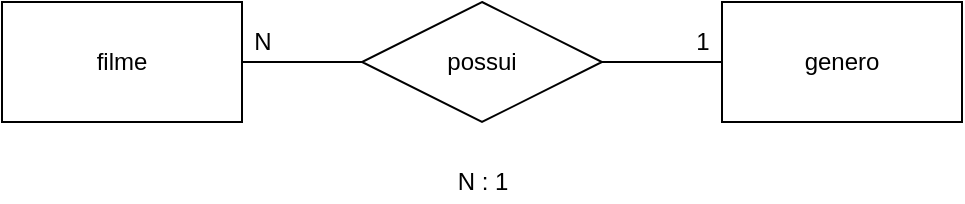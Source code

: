 <mxfile version="14.9.4" type="device" pages="2"><diagram id="4HQttBCM1b_2H2hwBRp1" name="MER"><mxGraphModel dx="940" dy="626" grid="1" gridSize="10" guides="1" tooltips="1" connect="1" arrows="1" fold="1" page="1" pageScale="1" pageWidth="827" pageHeight="1169" math="0" shadow="0"><root><mxCell id="0"/><mxCell id="1" parent="0"/><mxCell id="qoP98t0ngKJKVCmFGgvU-8" style="edgeStyle=orthogonalEdgeStyle;rounded=0;orthogonalLoop=1;jettySize=auto;html=1;endArrow=none;endFill=0;" parent="1" source="qoP98t0ngKJKVCmFGgvU-1" target="qoP98t0ngKJKVCmFGgvU-7" edge="1"><mxGeometry relative="1" as="geometry"/></mxCell><mxCell id="qoP98t0ngKJKVCmFGgvU-1" value="filme" style="rounded=0;whiteSpace=wrap;html=1;" parent="1" vertex="1"><mxGeometry x="40" y="40" width="120" height="60" as="geometry"/></mxCell><mxCell id="qoP98t0ngKJKVCmFGgvU-5" value="genero" style="rounded=0;whiteSpace=wrap;html=1;" parent="1" vertex="1"><mxGeometry x="400" y="40" width="120" height="60" as="geometry"/></mxCell><mxCell id="qoP98t0ngKJKVCmFGgvU-9" style="edgeStyle=orthogonalEdgeStyle;rounded=0;orthogonalLoop=1;jettySize=auto;html=1;endArrow=none;endFill=0;" parent="1" source="qoP98t0ngKJKVCmFGgvU-7" target="qoP98t0ngKJKVCmFGgvU-5" edge="1"><mxGeometry relative="1" as="geometry"/></mxCell><mxCell id="qoP98t0ngKJKVCmFGgvU-7" value="possui" style="shape=rhombus;perimeter=rhombusPerimeter;whiteSpace=wrap;html=1;align=center;" parent="1" vertex="1"><mxGeometry x="220" y="40" width="120" height="60" as="geometry"/></mxCell><mxCell id="qoP98t0ngKJKVCmFGgvU-10" value="N" style="text;html=1;align=center;verticalAlign=middle;resizable=0;points=[];autosize=1;strokeColor=none;" parent="1" vertex="1"><mxGeometry x="160" y="50" width="20" height="20" as="geometry"/></mxCell><mxCell id="qoP98t0ngKJKVCmFGgvU-11" value="1" style="text;html=1;align=center;verticalAlign=middle;resizable=0;points=[];autosize=1;strokeColor=none;" parent="1" vertex="1"><mxGeometry x="380" y="50" width="20" height="20" as="geometry"/></mxCell><mxCell id="qoP98t0ngKJKVCmFGgvU-12" value="N : 1" style="text;html=1;align=center;verticalAlign=middle;resizable=0;points=[];autosize=1;strokeColor=none;" parent="1" vertex="1"><mxGeometry x="260" y="120" width="40" height="20" as="geometry"/></mxCell></root></mxGraphModel></diagram><diagram id="iJXPuHvN5w5hCAE-a3yr" name="logico"><mxGraphModel dx="940" dy="626" grid="1" gridSize="10" guides="1" tooltips="1" connect="1" arrows="1" fold="1" page="1" pageScale="1" pageWidth="827" pageHeight="1169" math="0" shadow="0"><root><mxCell id="pCMpzJsif0VFt7fbgfXl-0"/><mxCell id="pCMpzJsif0VFt7fbgfXl-1" parent="pCMpzJsif0VFt7fbgfXl-0"/><mxCell id="pCMpzJsif0VFt7fbgfXl-2" value="genero" style="shape=table;startSize=30;container=1;collapsible=1;childLayout=tableLayout;fixedRows=1;rowLines=0;fontStyle=1;align=center;resizeLast=1;" vertex="1" parent="pCMpzJsif0VFt7fbgfXl-1"><mxGeometry x="440" y="100" width="180" height="100" as="geometry"/></mxCell><mxCell id="pCMpzJsif0VFt7fbgfXl-3" value="" style="shape=partialRectangle;collapsible=0;dropTarget=0;pointerEvents=0;fillColor=none;top=0;left=0;bottom=1;right=0;points=[[0,0.5],[1,0.5]];portConstraint=eastwest;" vertex="1" parent="pCMpzJsif0VFt7fbgfXl-2"><mxGeometry y="30" width="180" height="30" as="geometry"/></mxCell><mxCell id="pCMpzJsif0VFt7fbgfXl-4" value="PK" style="shape=partialRectangle;connectable=0;fillColor=none;top=0;left=0;bottom=0;right=0;fontStyle=1;overflow=hidden;" vertex="1" parent="pCMpzJsif0VFt7fbgfXl-3"><mxGeometry width="30" height="30" as="geometry"/></mxCell><mxCell id="pCMpzJsif0VFt7fbgfXl-5" value="idGenero" style="shape=partialRectangle;connectable=0;fillColor=none;top=0;left=0;bottom=0;right=0;align=left;spacingLeft=6;fontStyle=5;overflow=hidden;" vertex="1" parent="pCMpzJsif0VFt7fbgfXl-3"><mxGeometry x="30" width="150" height="30" as="geometry"/></mxCell><mxCell id="pCMpzJsif0VFt7fbgfXl-6" value="" style="shape=partialRectangle;collapsible=0;dropTarget=0;pointerEvents=0;fillColor=none;top=0;left=0;bottom=0;right=0;points=[[0,0.5],[1,0.5]];portConstraint=eastwest;" vertex="1" parent="pCMpzJsif0VFt7fbgfXl-2"><mxGeometry y="60" width="180" height="30" as="geometry"/></mxCell><mxCell id="pCMpzJsif0VFt7fbgfXl-7" value="" style="shape=partialRectangle;connectable=0;fillColor=none;top=0;left=0;bottom=0;right=0;editable=1;overflow=hidden;" vertex="1" parent="pCMpzJsif0VFt7fbgfXl-6"><mxGeometry width="30" height="30" as="geometry"/></mxCell><mxCell id="pCMpzJsif0VFt7fbgfXl-8" value="nomeGenero" style="shape=partialRectangle;connectable=0;fillColor=none;top=0;left=0;bottom=0;right=0;align=left;spacingLeft=6;overflow=hidden;" vertex="1" parent="pCMpzJsif0VFt7fbgfXl-6"><mxGeometry x="30" width="150" height="30" as="geometry"/></mxCell><mxCell id="pCMpzJsif0VFt7fbgfXl-9" value="filme" style="shape=table;startSize=30;container=1;collapsible=1;childLayout=tableLayout;fixedRows=1;rowLines=0;fontStyle=1;align=center;resizeLast=1;" vertex="1" parent="pCMpzJsif0VFt7fbgfXl-1"><mxGeometry x="120" y="100" width="180" height="130" as="geometry"/></mxCell><mxCell id="pCMpzJsif0VFt7fbgfXl-10" value="" style="shape=partialRectangle;collapsible=0;dropTarget=0;pointerEvents=0;fillColor=none;top=0;left=0;bottom=0;right=0;points=[[0,0.5],[1,0.5]];portConstraint=eastwest;" vertex="1" parent="pCMpzJsif0VFt7fbgfXl-9"><mxGeometry y="30" width="180" height="30" as="geometry"/></mxCell><mxCell id="pCMpzJsif0VFt7fbgfXl-11" value="PK" style="shape=partialRectangle;connectable=0;fillColor=none;top=0;left=0;bottom=0;right=0;fontStyle=1;overflow=hidden;" vertex="1" parent="pCMpzJsif0VFt7fbgfXl-10"><mxGeometry width="60" height="30" as="geometry"/></mxCell><mxCell id="pCMpzJsif0VFt7fbgfXl-12" value="idFilme" style="shape=partialRectangle;connectable=0;fillColor=none;top=0;left=0;bottom=0;right=0;align=left;spacingLeft=6;fontStyle=5;overflow=hidden;" vertex="1" parent="pCMpzJsif0VFt7fbgfXl-10"><mxGeometry x="60" width="120" height="30" as="geometry"/></mxCell><mxCell id="pCMpzJsif0VFt7fbgfXl-13" value="" style="shape=partialRectangle;collapsible=0;dropTarget=0;pointerEvents=0;fillColor=none;top=0;left=0;bottom=1;right=0;points=[[0,0.5],[1,0.5]];portConstraint=eastwest;" vertex="1" parent="pCMpzJsif0VFt7fbgfXl-9"><mxGeometry y="60" width="180" height="30" as="geometry"/></mxCell><mxCell id="pCMpzJsif0VFt7fbgfXl-14" value="FK" style="shape=partialRectangle;connectable=0;fillColor=none;top=0;left=0;bottom=0;right=0;fontStyle=1;overflow=hidden;" vertex="1" parent="pCMpzJsif0VFt7fbgfXl-13"><mxGeometry width="60" height="30" as="geometry"/></mxCell><mxCell id="pCMpzJsif0VFt7fbgfXl-15" value="idGenero" style="shape=partialRectangle;connectable=0;fillColor=none;top=0;left=0;bottom=0;right=0;align=left;spacingLeft=6;fontStyle=5;overflow=hidden;" vertex="1" parent="pCMpzJsif0VFt7fbgfXl-13"><mxGeometry x="60" width="120" height="30" as="geometry"/></mxCell><mxCell id="pCMpzJsif0VFt7fbgfXl-16" value="" style="shape=partialRectangle;collapsible=0;dropTarget=0;pointerEvents=0;fillColor=none;top=0;left=0;bottom=0;right=0;points=[[0,0.5],[1,0.5]];portConstraint=eastwest;" vertex="1" parent="pCMpzJsif0VFt7fbgfXl-9"><mxGeometry y="90" width="180" height="30" as="geometry"/></mxCell><mxCell id="pCMpzJsif0VFt7fbgfXl-17" value="" style="shape=partialRectangle;connectable=0;fillColor=none;top=0;left=0;bottom=0;right=0;editable=1;overflow=hidden;" vertex="1" parent="pCMpzJsif0VFt7fbgfXl-16"><mxGeometry width="60" height="30" as="geometry"/></mxCell><mxCell id="pCMpzJsif0VFt7fbgfXl-18" value="tituloFilme" style="shape=partialRectangle;connectable=0;fillColor=none;top=0;left=0;bottom=0;right=0;align=left;spacingLeft=6;overflow=hidden;" vertex="1" parent="pCMpzJsif0VFt7fbgfXl-16"><mxGeometry x="60" width="120" height="30" as="geometry"/></mxCell><mxCell id="pCMpzJsif0VFt7fbgfXl-19" value="" style="edgeStyle=entityRelationEdgeStyle;fontSize=12;html=1;endArrow=ERoneToMany;" edge="1" parent="pCMpzJsif0VFt7fbgfXl-1" source="pCMpzJsif0VFt7fbgfXl-3" target="pCMpzJsif0VFt7fbgfXl-13"><mxGeometry width="100" height="100" relative="1" as="geometry"><mxPoint x="360" y="330" as="sourcePoint"/><mxPoint x="460" y="230" as="targetPoint"/></mxGeometry></mxCell></root></mxGraphModel></diagram></mxfile>
